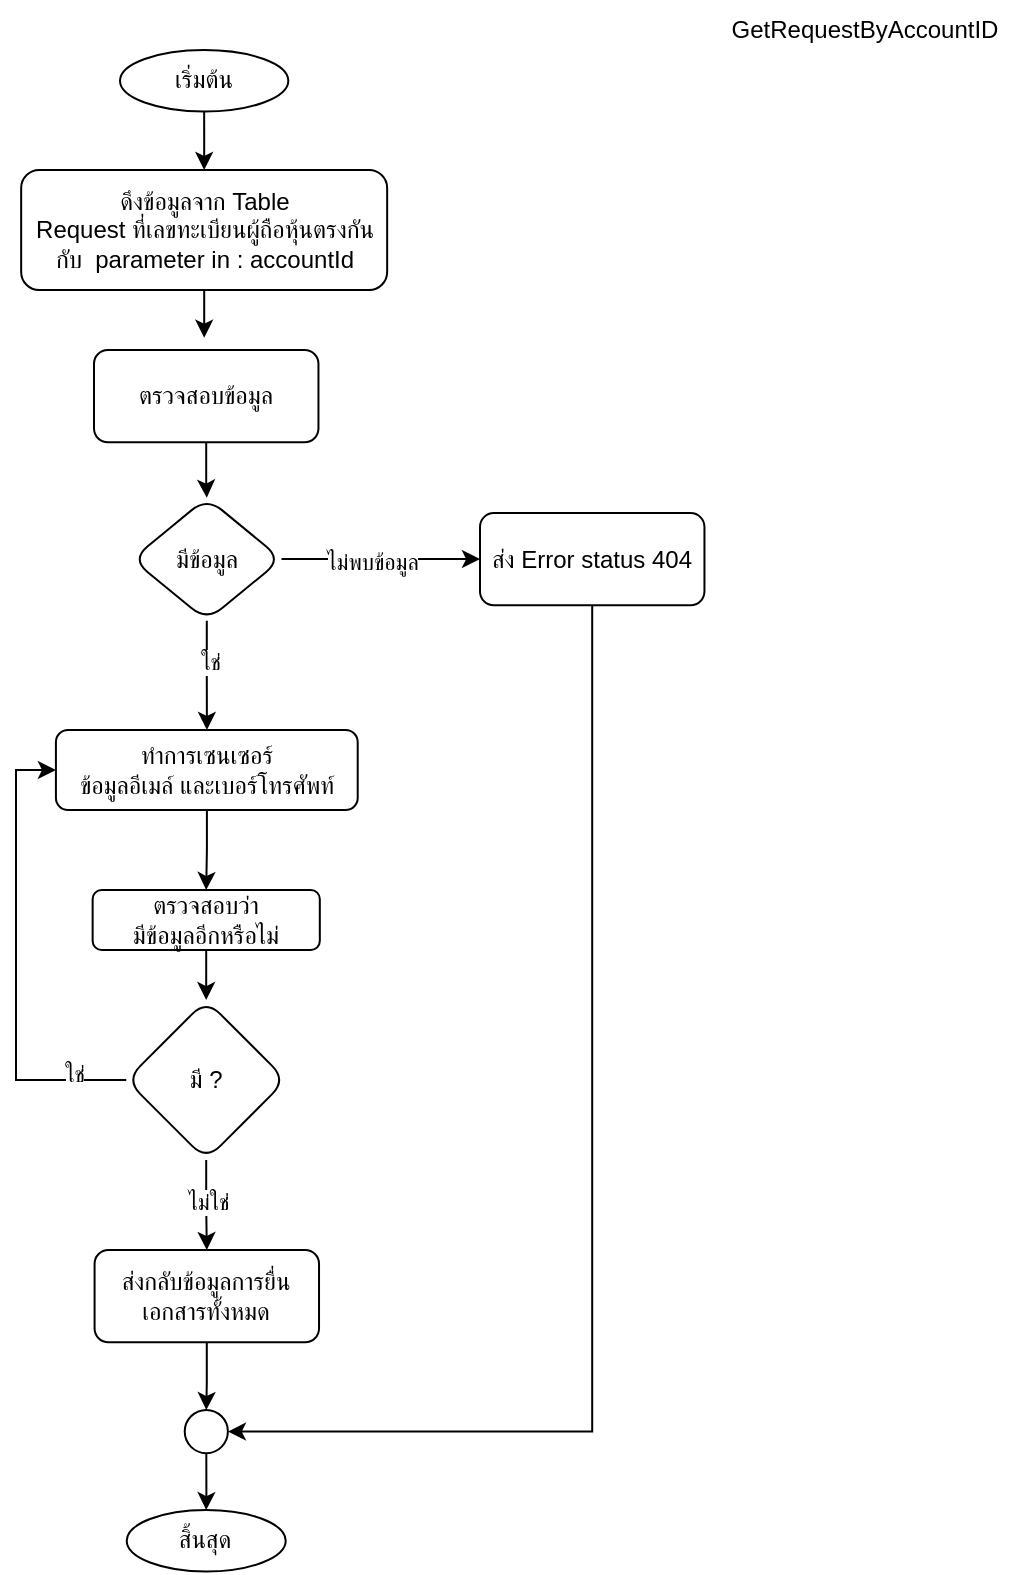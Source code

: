 <mxfile version="20.3.7" type="github">
  <diagram id="KNPTt2FtTy1nRqzTEt9b" name="หน้า-1">
    <mxGraphModel dx="1078" dy="558" grid="1" gridSize="10" guides="1" tooltips="1" connect="1" arrows="1" fold="1" page="1" pageScale="1" pageWidth="827" pageHeight="1169" math="0" shadow="0">
      <root>
        <mxCell id="0" />
        <mxCell id="1" parent="0" />
        <mxCell id="C6vSoGj43nONrzxHpojI-66" value="เริ่มต้น" style="ellipse;whiteSpace=wrap;html=1;rounded=1;glass=0;strokeWidth=1;shadow=0;" parent="1" vertex="1">
          <mxGeometry x="372.997" y="30" width="84.17" height="30.769" as="geometry" />
        </mxCell>
        <mxCell id="C6vSoGj43nONrzxHpojI-67" value="ดึงข้อมูลจาก Table&lt;br&gt;Request ที่เลขทะเบียนผู้ถือหุ้นตรงกันกับ&amp;nbsp; parameter in : accountId" style="rounded=1;whiteSpace=wrap;html=1;" parent="1" vertex="1">
          <mxGeometry x="323.58" y="90" width="183" height="60" as="geometry" />
        </mxCell>
        <mxCell id="C6vSoGj43nONrzxHpojI-68" style="edgeStyle=orthogonalEdgeStyle;rounded=0;orthogonalLoop=1;jettySize=auto;html=1;entryX=0.5;entryY=0;entryDx=0;entryDy=0;" parent="1" source="C6vSoGj43nONrzxHpojI-66" target="C6vSoGj43nONrzxHpojI-67" edge="1">
          <mxGeometry relative="1" as="geometry" />
        </mxCell>
        <mxCell id="C6vSoGj43nONrzxHpojI-69" value="" style="edgeStyle=orthogonalEdgeStyle;rounded=0;orthogonalLoop=1;jettySize=auto;html=1;endArrow=classic;endFill=1;" parent="1" source="C6vSoGj43nONrzxHpojI-67" edge="1">
          <mxGeometry relative="1" as="geometry">
            <mxPoint x="415.1" y="173.858" as="targetPoint" />
          </mxGeometry>
        </mxCell>
        <mxCell id="0IoLYYVcSCvld4aRIMPD-4" value="GetRequestByAccountID" style="text;html=1;align=center;verticalAlign=middle;resizable=0;points=[];autosize=1;strokeColor=none;fillColor=none;" vertex="1" parent="1">
          <mxGeometry x="665" y="5" width="160" height="30" as="geometry" />
        </mxCell>
        <mxCell id="0IoLYYVcSCvld4aRIMPD-6" value="" style="edgeStyle=orthogonalEdgeStyle;rounded=0;orthogonalLoop=1;jettySize=auto;html=1;" edge="1" parent="1" source="C6vSoGj43nONrzxHpojI-56" target="0IoLYYVcSCvld4aRIMPD-5">
          <mxGeometry relative="1" as="geometry" />
        </mxCell>
        <mxCell id="0IoLYYVcSCvld4aRIMPD-9" value="ใช่" style="edgeLabel;html=1;align=center;verticalAlign=middle;resizable=0;points=[];" vertex="1" connectable="0" parent="0IoLYYVcSCvld4aRIMPD-6">
          <mxGeometry x="-0.252" y="1" relative="1" as="geometry">
            <mxPoint as="offset" />
          </mxGeometry>
        </mxCell>
        <mxCell id="C6vSoGj43nONrzxHpojI-56" value="มีข้อมูล" style="rhombus;whiteSpace=wrap;html=1;rounded=1;" parent="1" vertex="1">
          <mxGeometry x="378.998" y="253.835" width="74.818" height="61.538" as="geometry" />
        </mxCell>
        <mxCell id="C6vSoGj43nONrzxHpojI-58" value="ส่ง Error status 404" style="whiteSpace=wrap;html=1;rounded=1;" parent="1" vertex="1">
          <mxGeometry x="553" y="261.527" width="112.227" height="46.154" as="geometry" />
        </mxCell>
        <mxCell id="C6vSoGj43nONrzxHpojI-59" value="" style="edgeStyle=orthogonalEdgeStyle;rounded=0;orthogonalLoop=1;jettySize=auto;html=1;endArrow=classic;endFill=1;entryX=0;entryY=0.5;entryDx=0;entryDy=0;" parent="1" source="C6vSoGj43nONrzxHpojI-56" target="C6vSoGj43nONrzxHpojI-58" edge="1">
          <mxGeometry relative="1" as="geometry">
            <Array as="points">
              <mxPoint x="552.998" y="284.378" />
              <mxPoint x="562.998" y="285.378" />
            </Array>
          </mxGeometry>
        </mxCell>
        <mxCell id="0IoLYYVcSCvld4aRIMPD-10" value="ไม่พบข้อมูล" style="edgeLabel;html=1;align=center;verticalAlign=middle;resizable=0;points=[];" vertex="1" connectable="0" parent="C6vSoGj43nONrzxHpojI-59">
          <mxGeometry x="-0.097" y="-1" relative="1" as="geometry">
            <mxPoint as="offset" />
          </mxGeometry>
        </mxCell>
        <mxCell id="C6vSoGj43nONrzxHpojI-62" value="ส่งกลับข้อมูลการยื่นเอกสารทั้งหมด" style="whiteSpace=wrap;html=1;rounded=1;" parent="1" vertex="1">
          <mxGeometry x="360.292" y="629.997" width="112.227" height="46.154" as="geometry" />
        </mxCell>
        <mxCell id="C6vSoGj43nONrzxHpojI-65" style="edgeStyle=orthogonalEdgeStyle;rounded=0;orthogonalLoop=1;jettySize=auto;html=1;endArrow=classic;endFill=1;" parent="1" source="C6vSoGj43nONrzxHpojI-62" target="C6vSoGj43nONrzxHpojI-78" edge="1">
          <mxGeometry relative="1" as="geometry">
            <Array as="points" />
          </mxGeometry>
        </mxCell>
        <mxCell id="C6vSoGj43nONrzxHpojI-70" value="ตรวจสอบข้อมูล" style="whiteSpace=wrap;html=1;rounded=1;" parent="1" vertex="1">
          <mxGeometry x="359.998" y="179.997" width="112.227" height="46.154" as="geometry" />
        </mxCell>
        <mxCell id="C6vSoGj43nONrzxHpojI-54" value="" style="edgeStyle=orthogonalEdgeStyle;rounded=0;orthogonalLoop=1;jettySize=auto;html=1;endArrow=classic;endFill=1;" parent="1" source="C6vSoGj43nONrzxHpojI-70" target="C6vSoGj43nONrzxHpojI-56" edge="1">
          <mxGeometry relative="1" as="geometry" />
        </mxCell>
        <mxCell id="C6vSoGj43nONrzxHpojI-75" value="" style="group" parent="1" vertex="1" connectable="0">
          <mxGeometry x="376.364" y="710.004" width="79.494" height="80.773" as="geometry" />
        </mxCell>
        <mxCell id="C6vSoGj43nONrzxHpojI-76" value="สิ้นสุด" style="ellipse;whiteSpace=wrap;html=1;rounded=1;glass=0;strokeWidth=1;shadow=0;" parent="C6vSoGj43nONrzxHpojI-75" vertex="1">
          <mxGeometry y="50.004" width="79.494" height="30.769" as="geometry" />
        </mxCell>
        <mxCell id="C6vSoGj43nONrzxHpojI-77" value="" style="edgeStyle=orthogonalEdgeStyle;rounded=0;orthogonalLoop=1;jettySize=auto;html=1;endArrow=classic;endFill=1;" parent="C6vSoGj43nONrzxHpojI-75" source="C6vSoGj43nONrzxHpojI-78" target="C6vSoGj43nONrzxHpojI-76" edge="1">
          <mxGeometry relative="1" as="geometry" />
        </mxCell>
        <mxCell id="C6vSoGj43nONrzxHpojI-78" value="" style="ellipse;whiteSpace=wrap;html=1;aspect=fixed;" parent="C6vSoGj43nONrzxHpojI-75" vertex="1">
          <mxGeometry x="29.001" width="21.582" height="21.582" as="geometry" />
        </mxCell>
        <mxCell id="C6vSoGj43nONrzxHpojI-57" style="edgeStyle=orthogonalEdgeStyle;rounded=0;orthogonalLoop=1;jettySize=auto;html=1;entryX=1;entryY=0.5;entryDx=0;entryDy=0;endArrow=classic;endFill=1;" parent="1" source="C6vSoGj43nONrzxHpojI-58" target="C6vSoGj43nONrzxHpojI-78" edge="1">
          <mxGeometry relative="1" as="geometry">
            <Array as="points">
              <mxPoint x="609" y="721" />
            </Array>
          </mxGeometry>
        </mxCell>
        <mxCell id="0IoLYYVcSCvld4aRIMPD-16" value="" style="edgeStyle=orthogonalEdgeStyle;rounded=0;orthogonalLoop=1;jettySize=auto;html=1;" edge="1" parent="1" source="0IoLYYVcSCvld4aRIMPD-5" target="0IoLYYVcSCvld4aRIMPD-15">
          <mxGeometry relative="1" as="geometry" />
        </mxCell>
        <mxCell id="0IoLYYVcSCvld4aRIMPD-5" value="ทำการเซนเซอร์&lt;br&gt;ข้อมูลอีเมล์ และเบอร์โทรศัพท์" style="whiteSpace=wrap;html=1;rounded=1;" vertex="1" parent="1">
          <mxGeometry x="340.96" y="370" width="150.89" height="40" as="geometry" />
        </mxCell>
        <mxCell id="0IoLYYVcSCvld4aRIMPD-18" value="" style="edgeStyle=orthogonalEdgeStyle;rounded=0;orthogonalLoop=1;jettySize=auto;html=1;" edge="1" parent="1" source="0IoLYYVcSCvld4aRIMPD-15" target="0IoLYYVcSCvld4aRIMPD-17">
          <mxGeometry relative="1" as="geometry" />
        </mxCell>
        <mxCell id="0IoLYYVcSCvld4aRIMPD-15" value="ตรวจสอบว่า&lt;br&gt;มีข้อมูลอีกหรือไม่" style="whiteSpace=wrap;html=1;rounded=1;" vertex="1" parent="1">
          <mxGeometry x="359.32" y="450" width="113.59" height="30" as="geometry" />
        </mxCell>
        <mxCell id="0IoLYYVcSCvld4aRIMPD-19" value="" style="edgeStyle=orthogonalEdgeStyle;rounded=0;orthogonalLoop=1;jettySize=auto;html=1;" edge="1" parent="1" source="0IoLYYVcSCvld4aRIMPD-17" target="C6vSoGj43nONrzxHpojI-62">
          <mxGeometry relative="1" as="geometry" />
        </mxCell>
        <mxCell id="0IoLYYVcSCvld4aRIMPD-21" value="ไม่ใช่" style="edgeLabel;html=1;align=center;verticalAlign=middle;resizable=0;points=[];" vertex="1" connectable="0" parent="0IoLYYVcSCvld4aRIMPD-19">
          <mxGeometry x="-0.104" y="1" relative="1" as="geometry">
            <mxPoint as="offset" />
          </mxGeometry>
        </mxCell>
        <mxCell id="0IoLYYVcSCvld4aRIMPD-20" style="edgeStyle=orthogonalEdgeStyle;rounded=0;orthogonalLoop=1;jettySize=auto;html=1;entryX=0;entryY=0.5;entryDx=0;entryDy=0;" edge="1" parent="1" source="0IoLYYVcSCvld4aRIMPD-17" target="0IoLYYVcSCvld4aRIMPD-5">
          <mxGeometry relative="1" as="geometry">
            <Array as="points">
              <mxPoint x="321" y="545" />
              <mxPoint x="321" y="390" />
            </Array>
          </mxGeometry>
        </mxCell>
        <mxCell id="0IoLYYVcSCvld4aRIMPD-22" value="ใช่" style="edgeLabel;html=1;align=center;verticalAlign=middle;resizable=0;points=[];" vertex="1" connectable="0" parent="0IoLYYVcSCvld4aRIMPD-20">
          <mxGeometry x="-0.773" y="-3" relative="1" as="geometry">
            <mxPoint as="offset" />
          </mxGeometry>
        </mxCell>
        <mxCell id="0IoLYYVcSCvld4aRIMPD-17" value="มี ?" style="rhombus;whiteSpace=wrap;html=1;rounded=1;" vertex="1" parent="1">
          <mxGeometry x="376.115" y="505" width="80" height="80" as="geometry" />
        </mxCell>
      </root>
    </mxGraphModel>
  </diagram>
</mxfile>
